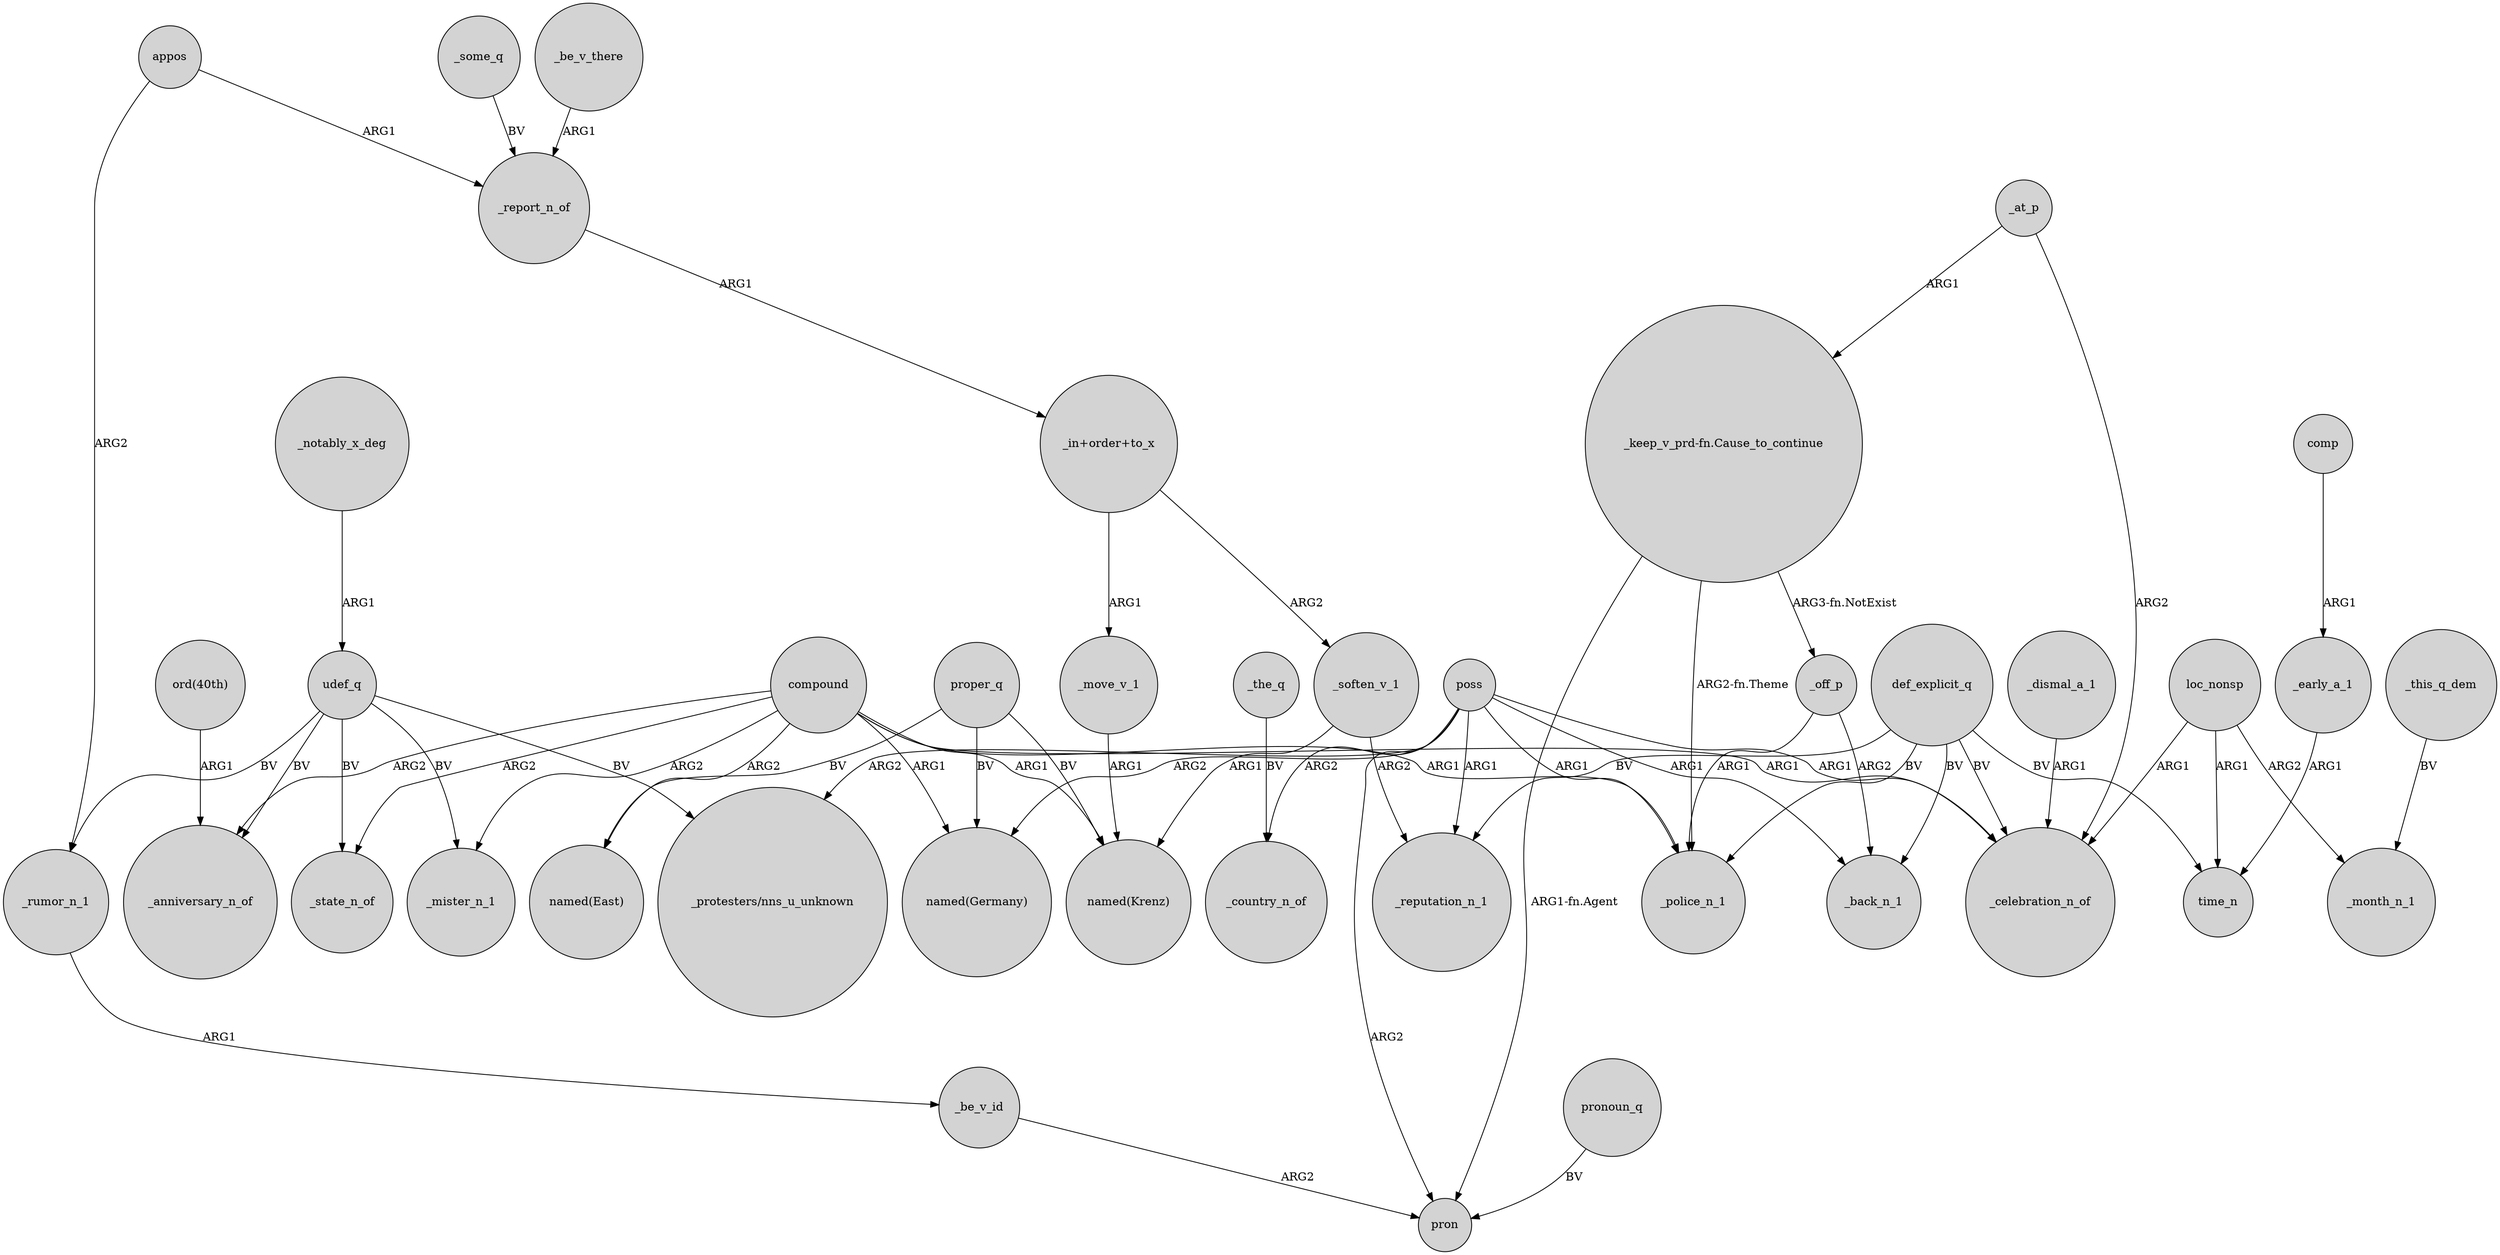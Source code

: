 digraph {
	node [shape=circle style=filled]
	poss -> _country_n_of [label=ARG2]
	_notably_x_deg -> udef_q [label=ARG1]
	compound -> _anniversary_n_of [label=ARG2]
	poss -> "_protesters/nns_u_unknown" [label=ARG2]
	def_explicit_q -> _police_n_1 [label=BV]
	_soften_v_1 -> _reputation_n_1 [label=ARG2]
	proper_q -> "named(Germany)" [label=BV]
	poss -> pron [label=ARG2]
	_off_p -> _back_n_1 [label=ARG2]
	"_keep_v_prd-fn.Cause_to_continue" -> pron [label="ARG1-fn.Agent"]
	def_explicit_q -> time_n [label=BV]
	_at_p -> _celebration_n_of [label=ARG2]
	def_explicit_q -> _reputation_n_1 [label=BV]
	udef_q -> _state_n_of [label=BV]
	compound -> _mister_n_1 [label=ARG2]
	_this_q_dem -> _month_n_1 [label=BV]
	udef_q -> _rumor_n_1 [label=BV]
	udef_q -> _anniversary_n_of [label=BV]
	proper_q -> "named(Krenz)" [label=BV]
	udef_q -> _mister_n_1 [label=BV]
	compound -> _police_n_1 [label=ARG1]
	compound -> _state_n_of [label=ARG2]
	_be_v_there -> _report_n_of [label=ARG1]
	poss -> _reputation_n_1 [label=ARG1]
	_at_p -> "_keep_v_prd-fn.Cause_to_continue" [label=ARG1]
	loc_nonsp -> time_n [label=ARG1]
	"_in+order+to_x" -> _soften_v_1 [label=ARG2]
	comp -> _early_a_1 [label=ARG1]
	"_keep_v_prd-fn.Cause_to_continue" -> _police_n_1 [label="ARG2-fn.Theme"]
	_be_v_id -> pron [label=ARG2]
	poss -> _police_n_1 [label=ARG1]
	udef_q -> "_protesters/nns_u_unknown" [label=BV]
	"_in+order+to_x" -> _move_v_1 [label=ARG1]
	pronoun_q -> pron [label=BV]
	_the_q -> _country_n_of [label=BV]
	def_explicit_q -> _celebration_n_of [label=BV]
	_off_p -> _police_n_1 [label=ARG1]
	compound -> "named(Germany)" [label=ARG1]
	loc_nonsp -> _celebration_n_of [label=ARG1]
	_move_v_1 -> "named(Krenz)" [label=ARG1]
	poss -> _back_n_1 [label=ARG1]
	_some_q -> _report_n_of [label=BV]
	appos -> _rumor_n_1 [label=ARG2]
	"_keep_v_prd-fn.Cause_to_continue" -> _off_p [label="ARG3-fn.NotExist"]
	compound -> "named(Krenz)" [label=ARG1]
	_early_a_1 -> time_n [label=ARG1]
	compound -> _celebration_n_of [label=ARG1]
	_rumor_n_1 -> _be_v_id [label=ARG1]
	appos -> _report_n_of [label=ARG1]
	_soften_v_1 -> "named(Krenz)" [label=ARG1]
	def_explicit_q -> _back_n_1 [label=BV]
	loc_nonsp -> _month_n_1 [label=ARG2]
	poss -> "named(Germany)" [label=ARG2]
	proper_q -> "named(East)" [label=BV]
	poss -> _celebration_n_of [label=ARG1]
	compound -> "named(East)" [label=ARG2]
	_dismal_a_1 -> _celebration_n_of [label=ARG1]
	_report_n_of -> "_in+order+to_x" [label=ARG1]
	"ord(40th)" -> _anniversary_n_of [label=ARG1]
}
